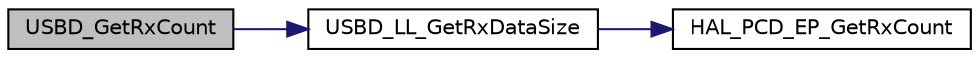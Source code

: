 digraph "USBD_GetRxCount"
{
  edge [fontname="Helvetica",fontsize="10",labelfontname="Helvetica",labelfontsize="10"];
  node [fontname="Helvetica",fontsize="10",shape=record];
  rankdir="LR";
  Node40 [label="USBD_GetRxCount",height=0.2,width=0.4,color="black", fillcolor="grey75", style="filled", fontcolor="black"];
  Node40 -> Node41 [color="midnightblue",fontsize="10",style="solid",fontname="Helvetica"];
  Node41 [label="USBD_LL_GetRxDataSize",height=0.2,width=0.4,color="black", fillcolor="white", style="filled",URL="$group___u_s_b_d___c_o_r_e___exported___functions_prototype.html#gaeb80f50482e04c046ba41f5ea58a1b2b",tooltip="Returns the last transferred packet size. "];
  Node41 -> Node42 [color="midnightblue",fontsize="10",style="solid",fontname="Helvetica"];
  Node42 [label="HAL_PCD_EP_GetRxCount",height=0.2,width=0.4,color="black", fillcolor="white", style="filled",URL="$group___p_c_d___exported___functions___group3.html#gaee30320d48c739cce717a7c0f4b717cc"];
}

